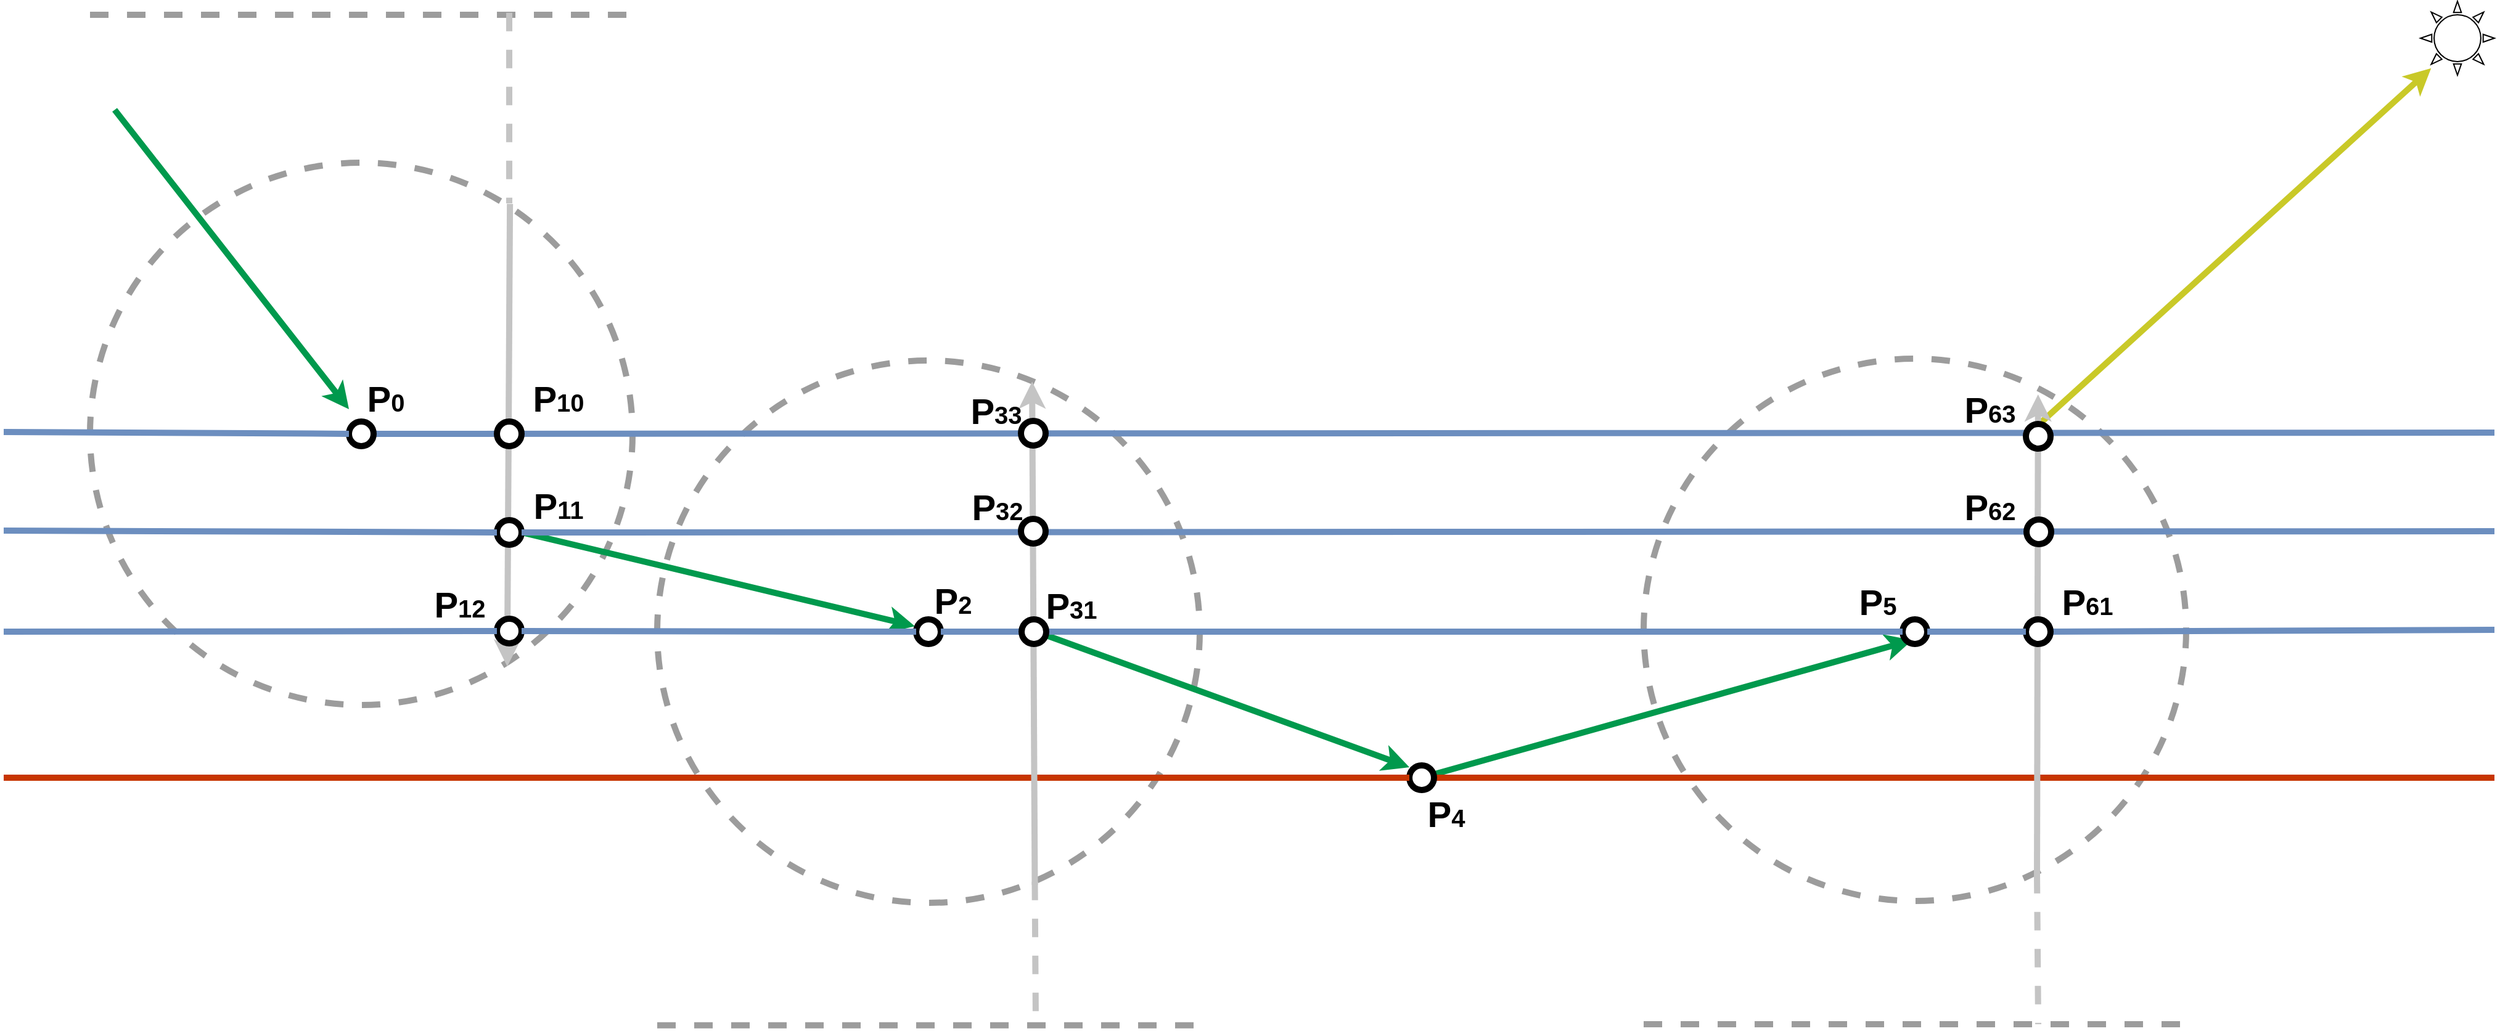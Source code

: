 <mxfile version="12.1.3" pages="1"><diagram id="toNoODUtvCLHN3ypD3Pr" name="Page-1"><mxGraphModel dx="4263" dy="1655" grid="1" gridSize="10" guides="1" tooltips="1" connect="1" arrows="1" fold="1" page="1" pageScale="1" pageWidth="850" pageHeight="1100" math="0" shadow="0"><root><mxCell id="0"/><mxCell id="1" parent="0"/><mxCell id="BWN3Noe8WBeQCVU8BhoY-47" value="" style="ellipse;whiteSpace=wrap;html=1;aspect=fixed;strokeWidth=5;strokeColor=#9C9C9C;dashed=1;" vertex="1" parent="1"><mxGeometry x="310" y="291.5" width="440" height="440" as="geometry"/></mxCell><mxCell id="BWN3Noe8WBeQCVU8BhoY-1" value="" style="ellipse;whiteSpace=wrap;html=1;aspect=fixed;strokeWidth=5;strokeColor=#9C9C9C;dashed=1;" vertex="1" parent="1"><mxGeometry x="1110" y="290" width="440" height="440" as="geometry"/></mxCell><mxCell id="BWN3Noe8WBeQCVU8BhoY-2" value="" style="endArrow=classic;html=1;strokeWidth=5;exitX=1.011;exitY=1.008;exitDx=0;exitDy=0;exitPerimeter=0;entryX=0.144;entryY=0.906;entryDx=0;entryDy=0;entryPerimeter=0;fillColor=#fff2cc;strokeColor=#C9C928;gradientColor=#ffd966;" edge="1" parent="1" source="BWN3Noe8WBeQCVU8BhoY-44" target="BWN3Noe8WBeQCVU8BhoY-45"><mxGeometry width="50" height="50" relative="1" as="geometry"><mxPoint x="1520" y="230" as="sourcePoint"/><mxPoint x="1570" y="180" as="targetPoint"/></mxGeometry></mxCell><mxCell id="BWN3Noe8WBeQCVU8BhoY-3" value="" style="endArrow=classic;html=1;strokeWidth=5;entryX=0.495;entryY=0.519;entryDx=0;entryDy=0;entryPerimeter=0;strokeColor=#00994D;" edge="1" parent="1" target="BWN3Noe8WBeQCVU8BhoY-1"><mxGeometry width="50" height="50" relative="1" as="geometry"><mxPoint x="930" y="630" as="sourcePoint"/><mxPoint x="1290" y="520" as="targetPoint"/></mxGeometry></mxCell><mxCell id="BWN3Noe8WBeQCVU8BhoY-4" value="" style="endArrow=classic;html=1;strokeWidth=5;exitX=0.525;exitY=0.475;exitDx=0;exitDy=0;exitPerimeter=0;strokeColor=#00994D;" edge="1" parent="1" source="BWN3Noe8WBeQCVU8BhoY-54"><mxGeometry width="50" height="50" relative="1" as="geometry"><mxPoint x="680.18" y="511.32" as="sourcePoint"/><mxPoint x="920" y="621.5" as="targetPoint"/></mxGeometry></mxCell><mxCell id="BWN3Noe8WBeQCVU8BhoY-5" value="" style="ellipse;whiteSpace=wrap;html=1;aspect=fixed;strokeWidth=5;strokeColor=#9C9C9C;dashed=1;" vertex="1" parent="1"><mxGeometry x="-150" y="131" width="440" height="440" as="geometry"/></mxCell><mxCell id="BWN3Noe8WBeQCVU8BhoY-6" value="" style="endArrow=classic;html=1;strokeWidth=5;exitX=0.028;exitY=1.033;exitDx=0;exitDy=0;exitPerimeter=0;entryX=-0.05;entryY=0.279;entryDx=0;entryDy=0;entryPerimeter=0;strokeColor=#00994D;" edge="1" parent="1" source="BWN3Noe8WBeQCVU8BhoY-23" target="BWN3Noe8WBeQCVU8BhoY-26"><mxGeometry width="50" height="50" relative="1" as="geometry"><mxPoint x="200" y="441.143" as="sourcePoint"/><mxPoint x="430" y="501" as="targetPoint"/></mxGeometry></mxCell><mxCell id="BWN3Noe8WBeQCVU8BhoY-7" value="" style="endArrow=classic;html=1;strokeColor=#C4C4C4;strokeWidth=5;exitX=0.774;exitY=0.076;exitDx=0;exitDy=0;exitPerimeter=0;entryX=0.769;entryY=0.929;entryDx=0;entryDy=0;entryPerimeter=0;" edge="1" parent="1" source="BWN3Noe8WBeQCVU8BhoY-5" target="BWN3Noe8WBeQCVU8BhoY-5"><mxGeometry width="50" height="50" relative="1" as="geometry"><mxPoint x="190.56" y="164.44" as="sourcePoint"/><mxPoint x="188.8" y="540.2" as="targetPoint"/></mxGeometry></mxCell><mxCell id="BWN3Noe8WBeQCVU8BhoY-8" value="" style="ellipse;whiteSpace=wrap;html=1;aspect=fixed;strokeWidth=5;" vertex="1" parent="1"><mxGeometry x="180" y="421" width="20" height="20" as="geometry"/></mxCell><mxCell id="BWN3Noe8WBeQCVU8BhoY-9" value="" style="endArrow=none;html=1;strokeWidth=5;fillColor=#fa6800;strokeColor=#C73500;" edge="1" parent="1" source="BWN3Noe8WBeQCVU8BhoY-29"><mxGeometry width="50" height="50" relative="1" as="geometry"><mxPoint y="630" as="sourcePoint"/><mxPoint x="1800" y="630" as="targetPoint"/></mxGeometry></mxCell><mxCell id="BWN3Noe8WBeQCVU8BhoY-10" value="" style="endArrow=none;html=1;strokeWidth=5;fillColor=#dae8fc;strokeColor=#6c8ebf;" edge="1" parent="1" source="BWN3Noe8WBeQCVU8BhoY-38"><mxGeometry width="50" height="50" relative="1" as="geometry"><mxPoint x="10" y="510" as="sourcePoint"/><mxPoint x="1800" y="510" as="targetPoint"/></mxGeometry></mxCell><mxCell id="BWN3Noe8WBeQCVU8BhoY-11" value="" style="endArrow=none;html=1;strokeWidth=5;fillColor=#dae8fc;strokeColor=#6c8ebf;" edge="1" parent="1" source="BWN3Noe8WBeQCVU8BhoY-8"><mxGeometry width="50" height="50" relative="1" as="geometry"><mxPoint y="430" as="sourcePoint"/><mxPoint x="1800" y="430" as="targetPoint"/></mxGeometry></mxCell><mxCell id="BWN3Noe8WBeQCVU8BhoY-12" value="" style="endArrow=none;html=1;strokeWidth=5;fillColor=#dae8fc;strokeColor=#6c8ebf;" edge="1" parent="1" source="BWN3Noe8WBeQCVU8BhoY-13"><mxGeometry width="50" height="50" relative="1" as="geometry"><mxPoint y="350" as="sourcePoint"/><mxPoint x="1800" y="350" as="targetPoint"/></mxGeometry></mxCell><mxCell id="BWN3Noe8WBeQCVU8BhoY-13" value="" style="ellipse;whiteSpace=wrap;html=1;aspect=fixed;strokeWidth=5;" vertex="1" parent="1"><mxGeometry x="60" y="341" width="20" height="20" as="geometry"/></mxCell><mxCell id="BWN3Noe8WBeQCVU8BhoY-14" value="" style="endArrow=none;html=1;strokeWidth=5;fillColor=#dae8fc;strokeColor=#6c8ebf;" edge="1" parent="1" target="BWN3Noe8WBeQCVU8BhoY-13"><mxGeometry width="50" height="50" relative="1" as="geometry"><mxPoint x="-220" y="349.5" as="sourcePoint"/><mxPoint x="2030" y="351" as="targetPoint"/></mxGeometry></mxCell><mxCell id="BWN3Noe8WBeQCVU8BhoY-15" value="&lt;b&gt;&lt;font style=&quot;font-size: 29px&quot;&gt;P&lt;/font&gt;&lt;font style=&quot;font-size: 20px&quot;&gt;0&lt;/font&gt;&lt;/b&gt;" style="text;html=1;strokeColor=none;fillColor=none;align=center;verticalAlign=middle;whiteSpace=wrap;rounded=0;fontSize=29;" vertex="1" parent="1"><mxGeometry x="60" y="302.5" width="60" height="40" as="geometry"/></mxCell><mxCell id="BWN3Noe8WBeQCVU8BhoY-16" value="" style="endArrow=none;dashed=1;html=1;strokeWidth=5;strokeColor=#9C9C9C;" edge="1" parent="1"><mxGeometry width="50" height="50" relative="1" as="geometry"><mxPoint x="-150" y="11" as="sourcePoint"/><mxPoint x="290" y="11" as="targetPoint"/></mxGeometry></mxCell><mxCell id="BWN3Noe8WBeQCVU8BhoY-17" value="" style="endArrow=none;dashed=1;html=1;strokeColor=#C4C4C4;strokeWidth=5;" edge="1" parent="1"><mxGeometry width="50" height="50" relative="1" as="geometry"><mxPoint x="190" y="9.333" as="sourcePoint"/><mxPoint x="190" y="164" as="targetPoint"/></mxGeometry></mxCell><mxCell id="BWN3Noe8WBeQCVU8BhoY-18" value="" style="ellipse;whiteSpace=wrap;html=1;aspect=fixed;strokeWidth=5;" vertex="1" parent="1"><mxGeometry x="180" y="341" width="20" height="20" as="geometry"/></mxCell><mxCell id="BWN3Noe8WBeQCVU8BhoY-19" value="" style="endArrow=none;html=1;strokeWidth=5;fillColor=#dae8fc;strokeColor=#6c8ebf;" edge="1" parent="1" target="BWN3Noe8WBeQCVU8BhoY-8"><mxGeometry width="50" height="50" relative="1" as="geometry"><mxPoint x="-220" y="429.5" as="sourcePoint"/><mxPoint x="2030" y="431" as="targetPoint"/></mxGeometry></mxCell><mxCell id="BWN3Noe8WBeQCVU8BhoY-20" value="" style="ellipse;whiteSpace=wrap;html=1;aspect=fixed;strokeWidth=5;" vertex="1" parent="1"><mxGeometry x="180" y="501" width="20" height="20" as="geometry"/></mxCell><mxCell id="BWN3Noe8WBeQCVU8BhoY-21" value="" style="endArrow=none;html=1;strokeWidth=5;fillColor=#dae8fc;strokeColor=#6c8ebf;" edge="1" parent="1" target="BWN3Noe8WBeQCVU8BhoY-20"><mxGeometry width="50" height="50" relative="1" as="geometry"><mxPoint x="-220" y="511.5" as="sourcePoint"/><mxPoint x="2030" y="511" as="targetPoint"/></mxGeometry></mxCell><mxCell id="BWN3Noe8WBeQCVU8BhoY-22" value="&lt;b&gt;&lt;font style=&quot;font-size: 29px&quot;&gt;P&lt;/font&gt;&lt;font style=&quot;font-size: 20px&quot;&gt;10&lt;/font&gt;&lt;/b&gt;" style="text;html=1;strokeColor=none;fillColor=none;align=center;verticalAlign=middle;whiteSpace=wrap;rounded=0;fontSize=29;" vertex="1" parent="1"><mxGeometry x="200" y="302.5" width="60" height="40" as="geometry"/></mxCell><mxCell id="BWN3Noe8WBeQCVU8BhoY-23" value="&lt;b&gt;&lt;font style=&quot;font-size: 29px&quot;&gt;P&lt;/font&gt;&lt;font style=&quot;font-size: 20px&quot;&gt;11&lt;/font&gt;&lt;/b&gt;" style="text;html=1;strokeColor=none;fillColor=none;align=center;verticalAlign=middle;whiteSpace=wrap;rounded=0;fontSize=29;" vertex="1" parent="1"><mxGeometry x="200" y="390" width="60" height="40" as="geometry"/></mxCell><mxCell id="BWN3Noe8WBeQCVU8BhoY-24" value="&lt;b&gt;&lt;font style=&quot;font-size: 29px&quot;&gt;P&lt;/font&gt;&lt;font style=&quot;font-size: 20px&quot;&gt;12&lt;/font&gt;&lt;/b&gt;" style="text;html=1;strokeColor=none;fillColor=none;align=center;verticalAlign=middle;whiteSpace=wrap;rounded=0;fontSize=29;" vertex="1" parent="1"><mxGeometry x="120" y="469.5" width="60" height="40" as="geometry"/></mxCell><mxCell id="BWN3Noe8WBeQCVU8BhoY-25" value="" style="endArrow=classic;html=1;strokeWidth=5;strokeColor=#00994D;" edge="1" parent="1"><mxGeometry width="50" height="50" relative="1" as="geometry"><mxPoint x="-130" y="88.143" as="sourcePoint"/><mxPoint x="60" y="331" as="targetPoint"/></mxGeometry></mxCell><mxCell id="BWN3Noe8WBeQCVU8BhoY-26" value="" style="ellipse;whiteSpace=wrap;html=1;aspect=fixed;strokeWidth=5;" vertex="1" parent="1"><mxGeometry x="520" y="501.5" width="20" height="20" as="geometry"/></mxCell><mxCell id="BWN3Noe8WBeQCVU8BhoY-27" value="" style="endArrow=none;html=1;strokeWidth=5;fillColor=#dae8fc;strokeColor=#6c8ebf;" edge="1" parent="1" source="BWN3Noe8WBeQCVU8BhoY-20" target="BWN3Noe8WBeQCVU8BhoY-26"><mxGeometry width="50" height="50" relative="1" as="geometry"><mxPoint x="200" y="511" as="sourcePoint"/><mxPoint x="2030" y="511" as="targetPoint"/></mxGeometry></mxCell><mxCell id="BWN3Noe8WBeQCVU8BhoY-28" value="&lt;b&gt;&lt;font style=&quot;font-size: 29px&quot;&gt;P&lt;/font&gt;&lt;font style=&quot;font-size: 20px&quot;&gt;2&lt;/font&gt;&lt;/b&gt;" style="text;html=1;strokeColor=none;fillColor=none;align=center;verticalAlign=middle;whiteSpace=wrap;rounded=0;fontSize=29;" vertex="1" parent="1"><mxGeometry x="520" y="466" width="60" height="42" as="geometry"/></mxCell><mxCell id="BWN3Noe8WBeQCVU8BhoY-29" value="" style="ellipse;whiteSpace=wrap;html=1;aspect=fixed;strokeWidth=5;" vertex="1" parent="1"><mxGeometry x="920" y="620" width="20" height="20" as="geometry"/></mxCell><mxCell id="BWN3Noe8WBeQCVU8BhoY-30" value="" style="endArrow=none;html=1;strokeWidth=5;fillColor=#fa6800;strokeColor=#C73500;" edge="1" parent="1" target="BWN3Noe8WBeQCVU8BhoY-29"><mxGeometry width="50" height="50" relative="1" as="geometry"><mxPoint x="-220" y="630" as="sourcePoint"/><mxPoint x="2160.0" y="630" as="targetPoint"/></mxGeometry></mxCell><mxCell id="BWN3Noe8WBeQCVU8BhoY-31" value="&lt;b&gt;&lt;font style=&quot;font-size: 29px&quot;&gt;P&lt;/font&gt;&lt;font style=&quot;font-size: 20px&quot;&gt;4&lt;/font&gt;&lt;/b&gt;" style="text;html=1;strokeColor=none;fillColor=none;align=center;verticalAlign=middle;whiteSpace=wrap;rounded=0;fontSize=29;" vertex="1" parent="1"><mxGeometry x="920" y="640" width="60" height="40" as="geometry"/></mxCell><mxCell id="BWN3Noe8WBeQCVU8BhoY-32" value="" style="ellipse;whiteSpace=wrap;html=1;aspect=fixed;strokeWidth=5;" vertex="1" parent="1"><mxGeometry x="1320" y="501.5" width="20" height="20" as="geometry"/></mxCell><mxCell id="BWN3Noe8WBeQCVU8BhoY-33" value="" style="endArrow=none;html=1;strokeWidth=5;fillColor=#dae8fc;strokeColor=#6c8ebf;" edge="1" parent="1" source="BWN3Noe8WBeQCVU8BhoY-26" target="BWN3Noe8WBeQCVU8BhoY-32"><mxGeometry width="50" height="50" relative="1" as="geometry"><mxPoint x="680.0" y="511.494" as="sourcePoint"/><mxPoint x="2160.0" y="510" as="targetPoint"/></mxGeometry></mxCell><mxCell id="BWN3Noe8WBeQCVU8BhoY-34" value="&lt;b&gt;&lt;font style=&quot;font-size: 29px&quot;&gt;P&lt;/font&gt;&lt;font style=&quot;font-size: 20px&quot;&gt;5&lt;/font&gt;&lt;/b&gt;" style="text;html=1;strokeColor=none;fillColor=none;align=center;verticalAlign=middle;whiteSpace=wrap;rounded=0;fontSize=29;" vertex="1" parent="1"><mxGeometry x="1270" y="468" width="60" height="40" as="geometry"/></mxCell><mxCell id="BWN3Noe8WBeQCVU8BhoY-35" value="" style="endArrow=none;dashed=1;html=1;strokeWidth=5;strokeColor=#9C9C9C;" edge="1" parent="1"><mxGeometry width="50" height="50" relative="1" as="geometry"><mxPoint x="1110" y="830.0" as="sourcePoint"/><mxPoint x="1550" y="830.0" as="targetPoint"/></mxGeometry></mxCell><mxCell id="BWN3Noe8WBeQCVU8BhoY-36" value="" style="endArrow=none;dashed=1;html=1;strokeColor=#C4C4C4;strokeWidth=5;exitX=0.725;exitY=0.952;exitDx=0;exitDy=0;exitPerimeter=0;" edge="1" parent="1" source="BWN3Noe8WBeQCVU8BhoY-1"><mxGeometry width="50" height="50" relative="1" as="geometry"><mxPoint x="1450" y="679.833" as="sourcePoint"/><mxPoint x="1430" y="830" as="targetPoint"/></mxGeometry></mxCell><mxCell id="BWN3Noe8WBeQCVU8BhoY-37" value="" style="endArrow=classic;html=1;strokeColor=#C4C4C4;strokeWidth=5;exitX=0.725;exitY=0.956;exitDx=0;exitDy=0;exitPerimeter=0;entryX=0.727;entryY=0.066;entryDx=0;entryDy=0;entryPerimeter=0;" edge="1" parent="1" source="BWN3Noe8WBeQCVU8BhoY-1" target="BWN3Noe8WBeQCVU8BhoY-1"><mxGeometry width="50" height="50" relative="1" as="geometry"><mxPoint x="1002.06" y="131.44" as="sourcePoint"/><mxPoint x="999.86" y="506.76" as="targetPoint"/></mxGeometry></mxCell><mxCell id="BWN3Noe8WBeQCVU8BhoY-38" value="" style="ellipse;whiteSpace=wrap;html=1;aspect=fixed;strokeWidth=5;" vertex="1" parent="1"><mxGeometry x="1420" y="501.5" width="20" height="20" as="geometry"/></mxCell><mxCell id="BWN3Noe8WBeQCVU8BhoY-39" value="" style="endArrow=none;html=1;strokeWidth=5;fillColor=#dae8fc;strokeColor=#6c8ebf;" edge="1" parent="1" source="BWN3Noe8WBeQCVU8BhoY-32" target="BWN3Noe8WBeQCVU8BhoY-38"><mxGeometry width="50" height="50" relative="1" as="geometry"><mxPoint x="1320.0" y="511.486" as="sourcePoint"/><mxPoint x="2160" y="510" as="targetPoint"/></mxGeometry></mxCell><mxCell id="BWN3Noe8WBeQCVU8BhoY-40" value="" style="ellipse;whiteSpace=wrap;html=1;aspect=fixed;strokeWidth=5;" vertex="1" parent="1"><mxGeometry x="1420.5" y="420.5" width="20" height="20" as="geometry"/></mxCell><mxCell id="BWN3Noe8WBeQCVU8BhoY-41" value="" style="ellipse;whiteSpace=wrap;html=1;aspect=fixed;strokeWidth=5;" vertex="1" parent="1"><mxGeometry x="1420" y="343" width="20" height="20" as="geometry"/></mxCell><mxCell id="BWN3Noe8WBeQCVU8BhoY-42" value="&lt;b&gt;&lt;font style=&quot;font-size: 29px&quot;&gt;P&lt;/font&gt;&lt;font style=&quot;font-size: 20px&quot;&gt;61&lt;/font&gt;&lt;/b&gt;" style="text;html=1;strokeColor=none;fillColor=none;align=center;verticalAlign=middle;whiteSpace=wrap;rounded=0;fontSize=29;" vertex="1" parent="1"><mxGeometry x="1440" y="468" width="60" height="40" as="geometry"/></mxCell><mxCell id="BWN3Noe8WBeQCVU8BhoY-43" value="&lt;b&gt;&lt;font style=&quot;font-size: 29px&quot;&gt;P&lt;/font&gt;&lt;font style=&quot;font-size: 20px&quot;&gt;62&lt;/font&gt;&lt;/b&gt;" style="text;html=1;strokeColor=none;fillColor=none;align=center;verticalAlign=middle;whiteSpace=wrap;rounded=0;fontSize=29;" vertex="1" parent="1"><mxGeometry x="1360.5" y="390.5" width="60" height="40" as="geometry"/></mxCell><mxCell id="BWN3Noe8WBeQCVU8BhoY-44" value="&lt;b&gt;&lt;font style=&quot;font-size: 29px&quot;&gt;P&lt;/font&gt;&lt;font style=&quot;font-size: 20px&quot;&gt;63&lt;/font&gt;&lt;/b&gt;" style="text;html=1;strokeColor=none;fillColor=none;align=center;verticalAlign=middle;whiteSpace=wrap;rounded=0;fontSize=29;" vertex="1" parent="1"><mxGeometry x="1360.5" y="311.5" width="60" height="40" as="geometry"/></mxCell><mxCell id="BWN3Noe8WBeQCVU8BhoY-45" value="" style="verticalLabelPosition=bottom;verticalAlign=top;html=1;shape=mxgraph.basic.sun" vertex="1" parent="1"><mxGeometry x="1740" width="60" height="60" as="geometry"/></mxCell><mxCell id="BWN3Noe8WBeQCVU8BhoY-48" value="" style="endArrow=none;dashed=1;html=1;strokeWidth=5;strokeColor=#9C9C9C;" edge="1" parent="1"><mxGeometry width="50" height="50" relative="1" as="geometry"><mxPoint x="310" y="830.833" as="sourcePoint"/><mxPoint x="750" y="830.833" as="targetPoint"/></mxGeometry></mxCell><mxCell id="BWN3Noe8WBeQCVU8BhoY-49" value="" style="endArrow=none;dashed=1;html=1;strokeColor=#C4C4C4;strokeWidth=5;exitX=0.696;exitY=0.961;exitDx=0;exitDy=0;exitPerimeter=0;" edge="1" parent="1" source="BWN3Noe8WBeQCVU8BhoY-47"><mxGeometry width="50" height="50" relative="1" as="geometry"><mxPoint x="660" y="710" as="sourcePoint"/><mxPoint x="617" y="829" as="targetPoint"/></mxGeometry></mxCell><mxCell id="BWN3Noe8WBeQCVU8BhoY-50" value="" style="endArrow=classic;html=1;strokeColor=#C4C4C4;strokeWidth=5;exitX=0.696;exitY=0.967;exitDx=0;exitDy=0;exitPerimeter=0;entryX=0.691;entryY=0.039;entryDx=0;entryDy=0;entryPerimeter=0;" edge="1" parent="1" source="BWN3Noe8WBeQCVU8BhoY-47" target="BWN3Noe8WBeQCVU8BhoY-47"><mxGeometry width="50" height="50" relative="1" as="geometry"><mxPoint x="640" y="714.14" as="sourcePoint"/><mxPoint x="640.88" y="322.54" as="targetPoint"/></mxGeometry></mxCell><mxCell id="BWN3Noe8WBeQCVU8BhoY-54" value="" style="ellipse;whiteSpace=wrap;html=1;aspect=fixed;strokeWidth=5;" vertex="1" parent="1"><mxGeometry x="605.5" y="501.5" width="20" height="20" as="geometry"/></mxCell><mxCell id="BWN3Noe8WBeQCVU8BhoY-55" value="" style="ellipse;whiteSpace=wrap;html=1;aspect=fixed;strokeWidth=5;" vertex="1" parent="1"><mxGeometry x="605" y="420" width="20" height="20" as="geometry"/></mxCell><mxCell id="BWN3Noe8WBeQCVU8BhoY-56" value="" style="ellipse;whiteSpace=wrap;html=1;aspect=fixed;strokeWidth=5;" vertex="1" parent="1"><mxGeometry x="605" y="340.5" width="20" height="20" as="geometry"/></mxCell><mxCell id="BWN3Noe8WBeQCVU8BhoY-57" value="&lt;b&gt;&lt;font style=&quot;font-size: 29px&quot;&gt;P&lt;/font&gt;&lt;font style=&quot;font-size: 20px&quot;&gt;31&lt;/font&gt;&lt;/b&gt;" style="text;html=1;strokeColor=none;fillColor=none;align=center;verticalAlign=middle;whiteSpace=wrap;rounded=0;fontSize=29;" vertex="1" parent="1"><mxGeometry x="615.5" y="469.5" width="60" height="42" as="geometry"/></mxCell><mxCell id="BWN3Noe8WBeQCVU8BhoY-58" value="&lt;b&gt;&lt;font style=&quot;font-size: 29px&quot;&gt;P&lt;/font&gt;&lt;font style=&quot;font-size: 20px&quot;&gt;32&lt;/font&gt;&lt;/b&gt;" style="text;html=1;strokeColor=none;fillColor=none;align=center;verticalAlign=middle;whiteSpace=wrap;rounded=0;fontSize=29;" vertex="1" parent="1"><mxGeometry x="555.5" y="389.5" width="60" height="42" as="geometry"/></mxCell><mxCell id="BWN3Noe8WBeQCVU8BhoY-59" value="&lt;b&gt;&lt;font style=&quot;font-size: 29px&quot;&gt;P&lt;/font&gt;&lt;font style=&quot;font-size: 20px&quot;&gt;33&lt;/font&gt;&lt;/b&gt;" style="text;html=1;strokeColor=none;fillColor=none;align=center;verticalAlign=middle;whiteSpace=wrap;rounded=0;fontSize=29;" vertex="1" parent="1"><mxGeometry x="555" y="311.5" width="60" height="42" as="geometry"/></mxCell></root></mxGraphModel></diagram></mxfile>